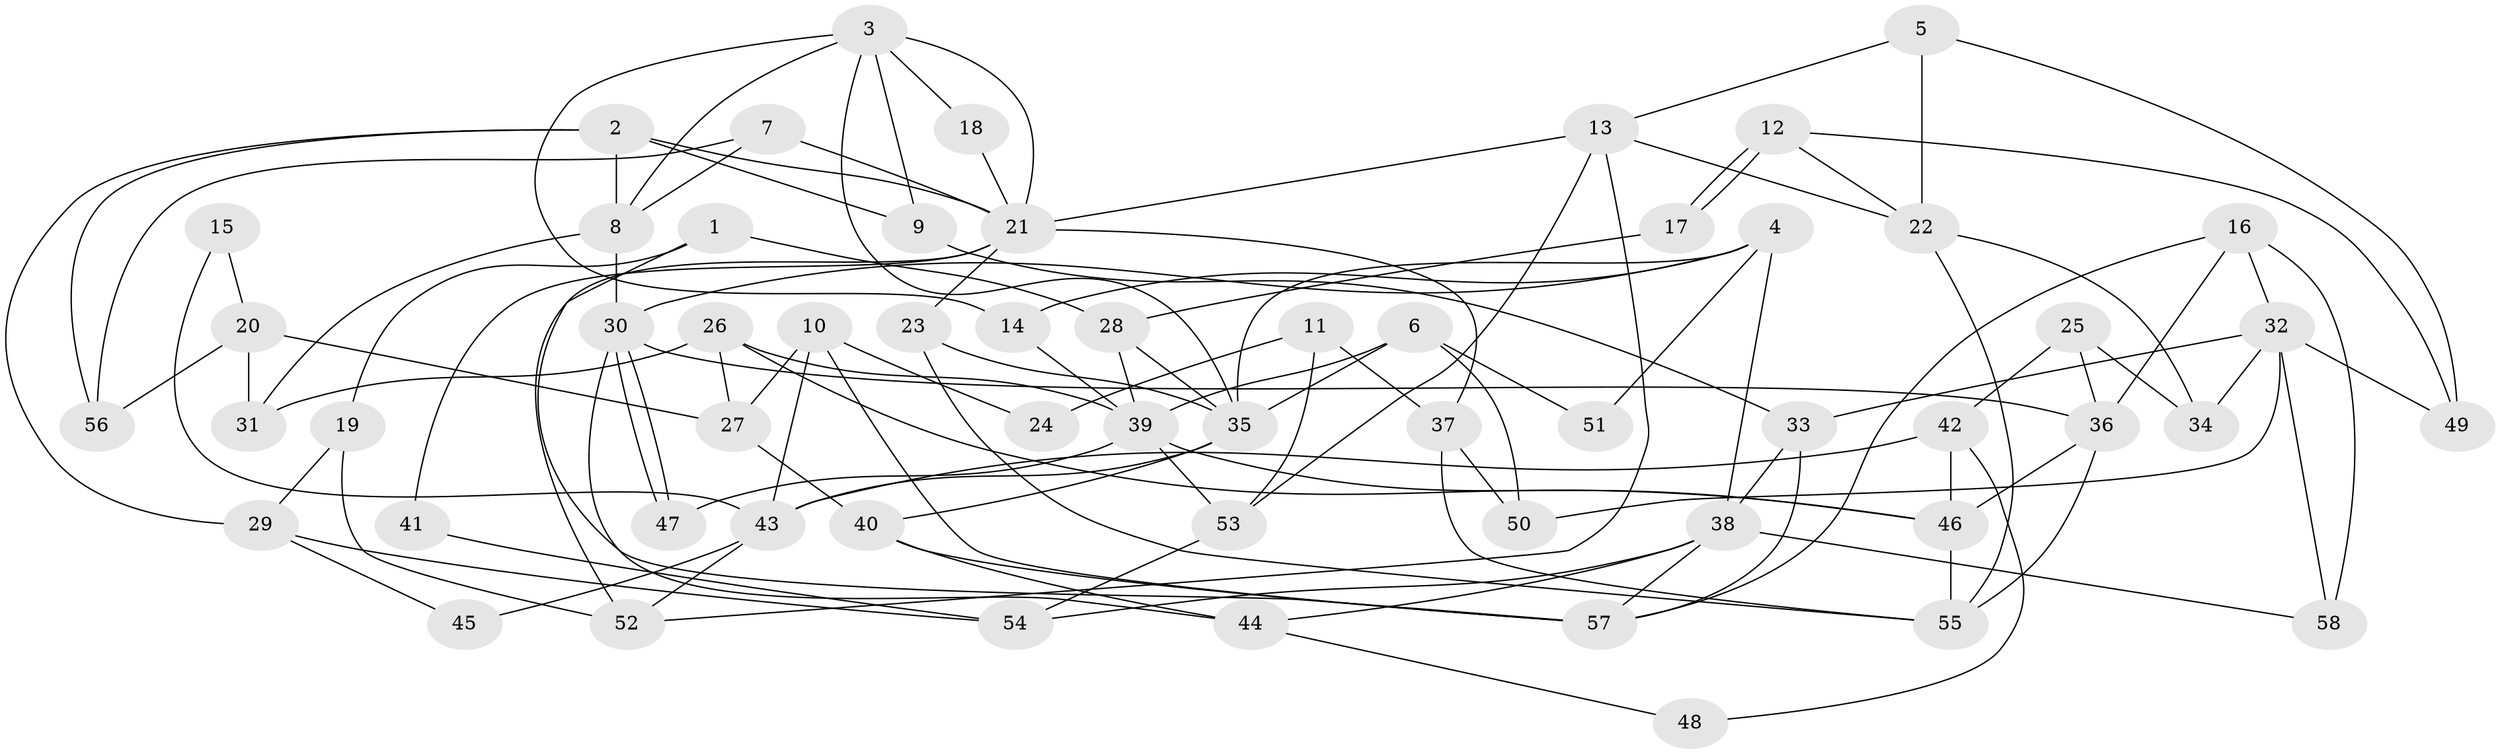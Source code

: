 // coarse degree distribution, {4: 0.2413793103448276, 10: 0.06896551724137931, 9: 0.10344827586206896, 3: 0.10344827586206896, 8: 0.10344827586206896, 5: 0.10344827586206896, 2: 0.1724137931034483, 7: 0.034482758620689655, 6: 0.06896551724137931}
// Generated by graph-tools (version 1.1) at 2025/18/03/04/25 18:18:37]
// undirected, 58 vertices, 116 edges
graph export_dot {
graph [start="1"]
  node [color=gray90,style=filled];
  1;
  2;
  3;
  4;
  5;
  6;
  7;
  8;
  9;
  10;
  11;
  12;
  13;
  14;
  15;
  16;
  17;
  18;
  19;
  20;
  21;
  22;
  23;
  24;
  25;
  26;
  27;
  28;
  29;
  30;
  31;
  32;
  33;
  34;
  35;
  36;
  37;
  38;
  39;
  40;
  41;
  42;
  43;
  44;
  45;
  46;
  47;
  48;
  49;
  50;
  51;
  52;
  53;
  54;
  55;
  56;
  57;
  58;
  1 -- 57;
  1 -- 19;
  1 -- 28;
  2 -- 8;
  2 -- 9;
  2 -- 21;
  2 -- 29;
  2 -- 56;
  3 -- 35;
  3 -- 21;
  3 -- 8;
  3 -- 9;
  3 -- 14;
  3 -- 18;
  4 -- 35;
  4 -- 30;
  4 -- 14;
  4 -- 38;
  4 -- 51;
  5 -- 13;
  5 -- 49;
  5 -- 22;
  6 -- 35;
  6 -- 39;
  6 -- 50;
  6 -- 51;
  7 -- 56;
  7 -- 8;
  7 -- 21;
  8 -- 30;
  8 -- 31;
  9 -- 33;
  10 -- 57;
  10 -- 43;
  10 -- 24;
  10 -- 27;
  11 -- 53;
  11 -- 37;
  11 -- 24;
  12 -- 22;
  12 -- 17;
  12 -- 17;
  12 -- 49;
  13 -- 22;
  13 -- 21;
  13 -- 52;
  13 -- 53;
  14 -- 39;
  15 -- 43;
  15 -- 20;
  16 -- 36;
  16 -- 32;
  16 -- 57;
  16 -- 58;
  17 -- 28;
  18 -- 21;
  19 -- 52;
  19 -- 29;
  20 -- 31;
  20 -- 27;
  20 -- 56;
  21 -- 23;
  21 -- 37;
  21 -- 41;
  21 -- 52;
  22 -- 55;
  22 -- 34;
  23 -- 55;
  23 -- 35;
  25 -- 34;
  25 -- 42;
  25 -- 36;
  26 -- 27;
  26 -- 39;
  26 -- 31;
  26 -- 46;
  27 -- 40;
  28 -- 35;
  28 -- 39;
  29 -- 54;
  29 -- 45;
  30 -- 47;
  30 -- 47;
  30 -- 36;
  30 -- 44;
  32 -- 33;
  32 -- 50;
  32 -- 34;
  32 -- 49;
  32 -- 58;
  33 -- 57;
  33 -- 38;
  35 -- 40;
  35 -- 43;
  36 -- 46;
  36 -- 55;
  37 -- 55;
  37 -- 50;
  38 -- 58;
  38 -- 44;
  38 -- 54;
  38 -- 57;
  39 -- 46;
  39 -- 47;
  39 -- 53;
  40 -- 44;
  40 -- 57;
  41 -- 54;
  42 -- 43;
  42 -- 46;
  42 -- 48;
  43 -- 52;
  43 -- 45;
  44 -- 48;
  46 -- 55;
  53 -- 54;
}
